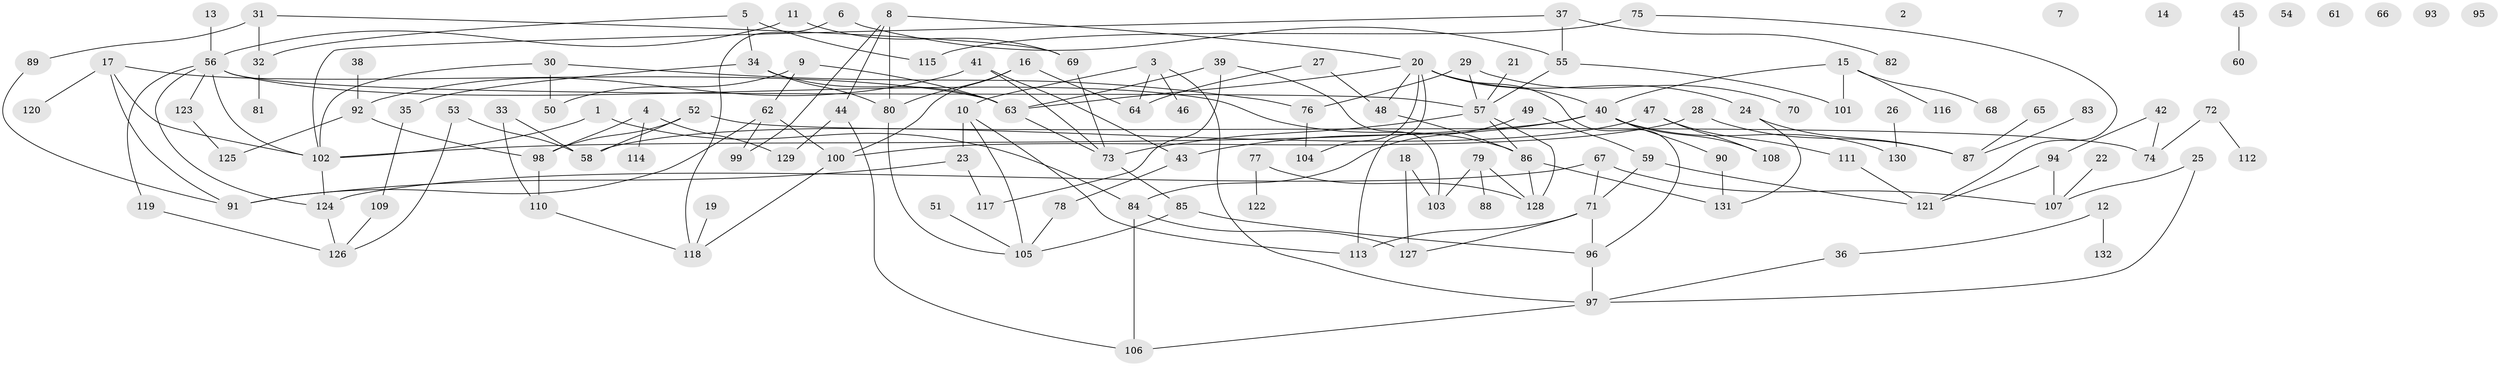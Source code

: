 // Generated by graph-tools (version 1.1) at 2025/49/03/09/25 03:49:13]
// undirected, 132 vertices, 175 edges
graph export_dot {
graph [start="1"]
  node [color=gray90,style=filled];
  1;
  2;
  3;
  4;
  5;
  6;
  7;
  8;
  9;
  10;
  11;
  12;
  13;
  14;
  15;
  16;
  17;
  18;
  19;
  20;
  21;
  22;
  23;
  24;
  25;
  26;
  27;
  28;
  29;
  30;
  31;
  32;
  33;
  34;
  35;
  36;
  37;
  38;
  39;
  40;
  41;
  42;
  43;
  44;
  45;
  46;
  47;
  48;
  49;
  50;
  51;
  52;
  53;
  54;
  55;
  56;
  57;
  58;
  59;
  60;
  61;
  62;
  63;
  64;
  65;
  66;
  67;
  68;
  69;
  70;
  71;
  72;
  73;
  74;
  75;
  76;
  77;
  78;
  79;
  80;
  81;
  82;
  83;
  84;
  85;
  86;
  87;
  88;
  89;
  90;
  91;
  92;
  93;
  94;
  95;
  96;
  97;
  98;
  99;
  100;
  101;
  102;
  103;
  104;
  105;
  106;
  107;
  108;
  109;
  110;
  111;
  112;
  113;
  114;
  115;
  116;
  117;
  118;
  119;
  120;
  121;
  122;
  123;
  124;
  125;
  126;
  127;
  128;
  129;
  130;
  131;
  132;
  1 -- 84;
  1 -- 102;
  3 -- 10;
  3 -- 46;
  3 -- 64;
  3 -- 97;
  4 -- 98;
  4 -- 114;
  4 -- 129;
  5 -- 32;
  5 -- 34;
  5 -- 115;
  6 -- 55;
  6 -- 118;
  8 -- 20;
  8 -- 44;
  8 -- 80;
  8 -- 99;
  9 -- 50;
  9 -- 62;
  9 -- 63;
  10 -- 23;
  10 -- 105;
  10 -- 113;
  11 -- 56;
  11 -- 69;
  12 -- 36;
  12 -- 132;
  13 -- 56;
  15 -- 40;
  15 -- 68;
  15 -- 101;
  15 -- 116;
  16 -- 64;
  16 -- 80;
  16 -- 100;
  17 -- 63;
  17 -- 91;
  17 -- 102;
  17 -- 120;
  18 -- 103;
  18 -- 127;
  19 -- 118;
  20 -- 24;
  20 -- 40;
  20 -- 48;
  20 -- 63;
  20 -- 96;
  20 -- 104;
  20 -- 113;
  21 -- 57;
  22 -- 107;
  23 -- 91;
  23 -- 117;
  24 -- 87;
  24 -- 131;
  25 -- 97;
  25 -- 107;
  26 -- 130;
  27 -- 48;
  27 -- 64;
  28 -- 87;
  28 -- 100;
  29 -- 57;
  29 -- 70;
  29 -- 76;
  30 -- 50;
  30 -- 76;
  30 -- 102;
  31 -- 32;
  31 -- 69;
  31 -- 89;
  32 -- 81;
  33 -- 58;
  33 -- 110;
  34 -- 35;
  34 -- 63;
  34 -- 80;
  35 -- 109;
  36 -- 97;
  37 -- 55;
  37 -- 82;
  37 -- 102;
  38 -- 92;
  39 -- 63;
  39 -- 103;
  39 -- 117;
  40 -- 43;
  40 -- 90;
  40 -- 102;
  40 -- 108;
  40 -- 130;
  41 -- 43;
  41 -- 73;
  41 -- 92;
  42 -- 74;
  42 -- 94;
  43 -- 78;
  44 -- 106;
  44 -- 129;
  45 -- 60;
  47 -- 58;
  47 -- 108;
  47 -- 111;
  48 -- 86;
  49 -- 59;
  49 -- 84;
  51 -- 105;
  52 -- 58;
  52 -- 74;
  52 -- 98;
  53 -- 58;
  53 -- 126;
  55 -- 57;
  55 -- 101;
  56 -- 57;
  56 -- 86;
  56 -- 102;
  56 -- 119;
  56 -- 123;
  56 -- 124;
  57 -- 73;
  57 -- 86;
  57 -- 128;
  59 -- 71;
  59 -- 121;
  62 -- 91;
  62 -- 99;
  62 -- 100;
  63 -- 73;
  65 -- 87;
  67 -- 71;
  67 -- 107;
  67 -- 124;
  69 -- 73;
  71 -- 96;
  71 -- 113;
  71 -- 127;
  72 -- 74;
  72 -- 112;
  73 -- 85;
  75 -- 115;
  75 -- 121;
  76 -- 104;
  77 -- 122;
  77 -- 128;
  78 -- 105;
  79 -- 88;
  79 -- 103;
  79 -- 128;
  80 -- 105;
  83 -- 87;
  84 -- 106;
  84 -- 127;
  85 -- 96;
  85 -- 105;
  86 -- 128;
  86 -- 131;
  89 -- 91;
  90 -- 131;
  92 -- 98;
  92 -- 125;
  94 -- 107;
  94 -- 121;
  96 -- 97;
  97 -- 106;
  98 -- 110;
  100 -- 118;
  102 -- 124;
  109 -- 126;
  110 -- 118;
  111 -- 121;
  119 -- 126;
  123 -- 125;
  124 -- 126;
}
